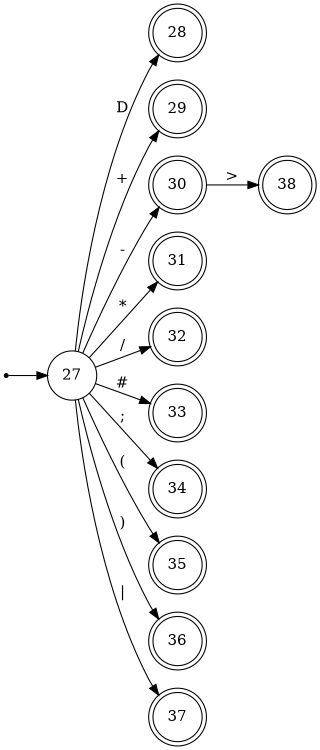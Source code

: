 digraph finite_state_machine {
rankdir=LR;
size="8,5"
node [shape = doublecircle]; 28;
node [shape = doublecircle]; 29;
node [shape = doublecircle]; 30;
node [shape = doublecircle]; 31;
node [shape = doublecircle]; 32;
node [shape = doublecircle]; 33;
node [shape = doublecircle]; 34;
node [shape = doublecircle]; 35;
node [shape = doublecircle]; 36;
node [shape = doublecircle]; 37;
node [shape = doublecircle]; 38;
node [shape = point ]; qi;
node [shape = circle];
qi -> 27;
27 -> 28 [ label = "D"] 27 -> 29 [ label = "+"] 27 -> 30 [ label = "-"] 27 -> 31 [ label = "*"] 27 -> 32 [ label = "/"] 27 -> 33 [ label = "#"] 27 -> 34 [ label = ";"] 27 -> 35 [ label = "("] 27 -> 36 [ label = ")"] 27 -> 37 [ label = "|"] 30 -> 38 [ label = ">"] }